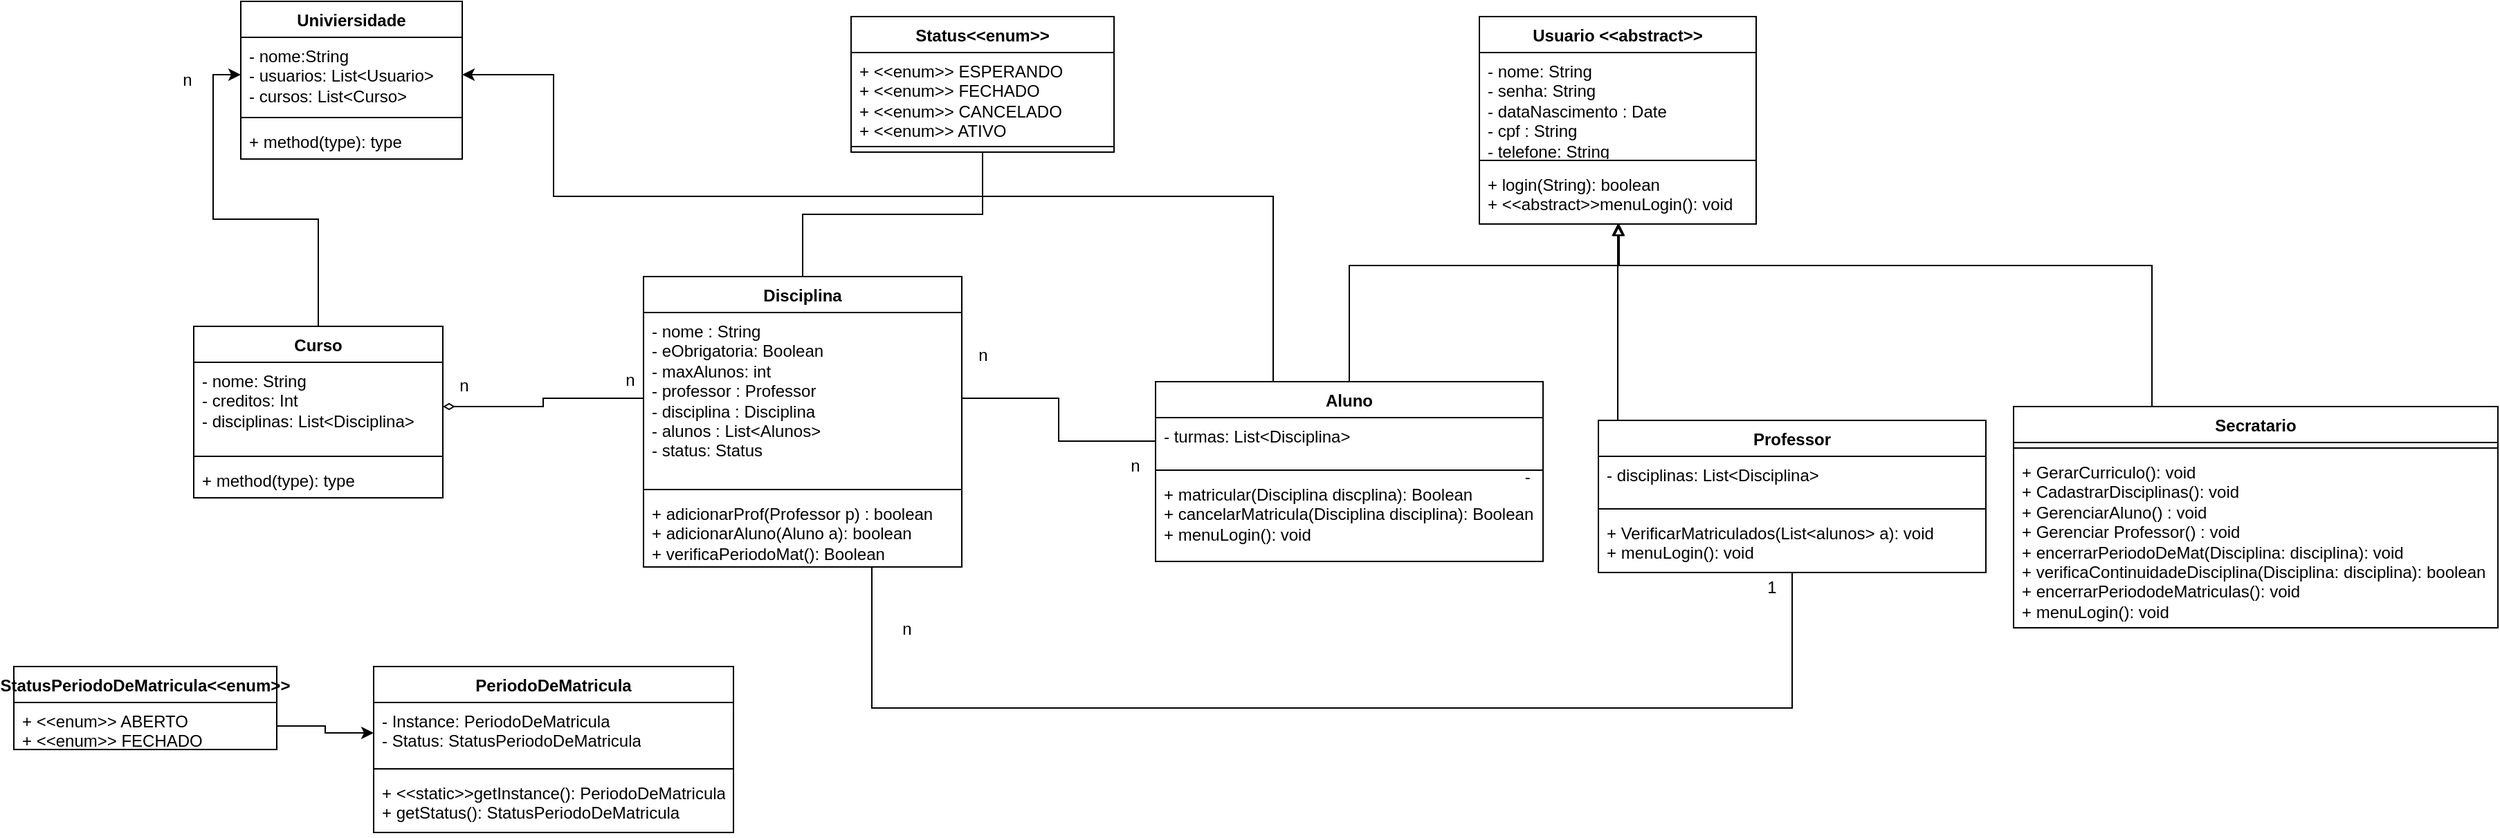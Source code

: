 <mxfile version="21.3.7" type="device">
  <diagram name="Página-1" id="A6Nziyx6I6ZekGtQeBus">
    <mxGraphModel dx="1410" dy="2028" grid="1" gridSize="10" guides="1" tooltips="1" connect="1" arrows="1" fold="1" page="1" pageScale="1" pageWidth="827" pageHeight="1169" math="0" shadow="0">
      <root>
        <mxCell id="0" />
        <mxCell id="1" parent="0" />
        <mxCell id="XNwFwsFVzcUq8IYY0MSn-39" value="Disciplina" style="swimlane;fontStyle=1;align=center;verticalAlign=top;childLayout=stackLayout;horizontal=1;startSize=26;horizontalStack=0;resizeParent=1;resizeParentMax=0;resizeLast=0;collapsible=1;marginBottom=0;whiteSpace=wrap;html=1;" parent="1" vertex="1">
          <mxGeometry x="715" y="168" width="230" height="210" as="geometry" />
        </mxCell>
        <mxCell id="XNwFwsFVzcUq8IYY0MSn-40" value="- nome : String&lt;br style=&quot;border-color: var(--border-color);&quot;&gt;- eObrigatoria: Boolean&lt;br&gt;- maxAlunos: int&lt;br&gt;- professor : Professor&lt;br&gt;- disciplina : Disciplina&lt;br&gt;- alunos : List&amp;lt;Alunos&amp;gt;&lt;br&gt;- status: Status" style="text;strokeColor=none;fillColor=none;align=left;verticalAlign=top;spacingLeft=4;spacingRight=4;overflow=hidden;rotatable=0;points=[[0,0.5],[1,0.5]];portConstraint=eastwest;whiteSpace=wrap;html=1;" parent="XNwFwsFVzcUq8IYY0MSn-39" vertex="1">
          <mxGeometry y="26" width="230" height="124" as="geometry" />
        </mxCell>
        <mxCell id="XNwFwsFVzcUq8IYY0MSn-41" value="" style="line;strokeWidth=1;fillColor=none;align=left;verticalAlign=middle;spacingTop=-1;spacingLeft=3;spacingRight=3;rotatable=0;labelPosition=right;points=[];portConstraint=eastwest;strokeColor=inherit;" parent="XNwFwsFVzcUq8IYY0MSn-39" vertex="1">
          <mxGeometry y="150" width="230" height="8" as="geometry" />
        </mxCell>
        <mxCell id="XNwFwsFVzcUq8IYY0MSn-42" value="+ adicionarProf(Professor p) : boolean&lt;br&gt;+ adicionarAluno(Aluno a): boolean&lt;br&gt;+ verificaPeriodoMat(): Boolean" style="text;strokeColor=none;fillColor=none;align=left;verticalAlign=top;spacingLeft=4;spacingRight=4;overflow=hidden;rotatable=0;points=[[0,0.5],[1,0.5]];portConstraint=eastwest;whiteSpace=wrap;html=1;" parent="XNwFwsFVzcUq8IYY0MSn-39" vertex="1">
          <mxGeometry y="158" width="230" height="52" as="geometry" />
        </mxCell>
        <mxCell id="XNwFwsFVzcUq8IYY0MSn-49" value="n" style="text;html=1;align=center;verticalAlign=middle;resizable=0;points=[];autosize=1;strokeColor=none;fillColor=none;" parent="1" vertex="1">
          <mxGeometry x="370" y="11" width="30" height="30" as="geometry" />
        </mxCell>
        <mxCell id="XNwFwsFVzcUq8IYY0MSn-66" style="edgeStyle=orthogonalEdgeStyle;rounded=0;orthogonalLoop=1;jettySize=auto;html=1;endArrow=block;endFill=0;exitX=0.5;exitY=0;exitDx=0;exitDy=0;" parent="1" source="XNwFwsFVzcUq8IYY0MSn-67" target="XNwFwsFVzcUq8IYY0MSn-74" edge="1">
          <mxGeometry relative="1" as="geometry">
            <Array as="points">
              <mxPoint x="1805" y="262" />
              <mxPoint x="1805" y="160" />
              <mxPoint x="1420" y="160" />
            </Array>
          </mxGeometry>
        </mxCell>
        <mxCell id="XNwFwsFVzcUq8IYY0MSn-67" value="Secratario" style="swimlane;fontStyle=1;align=center;verticalAlign=top;childLayout=stackLayout;horizontal=1;startSize=26;horizontalStack=0;resizeParent=1;resizeParentMax=0;resizeLast=0;collapsible=1;marginBottom=0;whiteSpace=wrap;html=1;" parent="1" vertex="1">
          <mxGeometry x="1705" y="262" width="350" height="160" as="geometry" />
        </mxCell>
        <mxCell id="XNwFwsFVzcUq8IYY0MSn-69" value="" style="line;strokeWidth=1;fillColor=none;align=left;verticalAlign=middle;spacingTop=-1;spacingLeft=3;spacingRight=3;rotatable=0;labelPosition=right;points=[];portConstraint=eastwest;strokeColor=inherit;" parent="XNwFwsFVzcUq8IYY0MSn-67" vertex="1">
          <mxGeometry y="26" width="350" height="8" as="geometry" />
        </mxCell>
        <mxCell id="XNwFwsFVzcUq8IYY0MSn-70" value="+ GerarCurriculo(): void&lt;br&gt;+ CadastrarDisciplinas(): void&lt;br&gt;+ GerenciarAluno() : void&lt;br&gt;+ Gerenciar Professor() : void&lt;br&gt;+ encerrarPeriodoDeMat(Disciplina: disciplina): void&lt;br&gt;+ verificaContinuidadeDisciplina(Disciplina: disciplina): boolean&lt;br&gt;+ encerrarPeriododeMatriculas(): void&lt;br&gt;+ menuLogin(): void" style="text;strokeColor=none;fillColor=none;align=left;verticalAlign=top;spacingLeft=4;spacingRight=4;overflow=hidden;rotatable=0;points=[[0,0.5],[1,0.5]];portConstraint=eastwest;whiteSpace=wrap;html=1;" parent="XNwFwsFVzcUq8IYY0MSn-67" vertex="1">
          <mxGeometry y="34" width="350" height="126" as="geometry" />
        </mxCell>
        <mxCell id="XNwFwsFVzcUq8IYY0MSn-71" value="Usuario &amp;lt;&amp;lt;abstract&amp;gt;&amp;gt;" style="swimlane;fontStyle=1;align=center;verticalAlign=top;childLayout=stackLayout;horizontal=1;startSize=26;horizontalStack=0;resizeParent=1;resizeParentMax=0;resizeLast=0;collapsible=1;marginBottom=0;whiteSpace=wrap;html=1;" parent="1" vertex="1">
          <mxGeometry x="1319" y="-20" width="200" height="150" as="geometry" />
        </mxCell>
        <mxCell id="XNwFwsFVzcUq8IYY0MSn-72" value="- nome: String&lt;br&gt;- senha: String&lt;br&gt;- dataNascimento : Date&lt;br&gt;- cpf : String&lt;br&gt;- telefone: String" style="text;strokeColor=none;fillColor=none;align=left;verticalAlign=top;spacingLeft=4;spacingRight=4;overflow=hidden;rotatable=0;points=[[0,0.5],[1,0.5]];portConstraint=eastwest;whiteSpace=wrap;html=1;" parent="XNwFwsFVzcUq8IYY0MSn-71" vertex="1">
          <mxGeometry y="26" width="200" height="74" as="geometry" />
        </mxCell>
        <mxCell id="XNwFwsFVzcUq8IYY0MSn-73" value="" style="line;strokeWidth=1;fillColor=none;align=left;verticalAlign=middle;spacingTop=-1;spacingLeft=3;spacingRight=3;rotatable=0;labelPosition=right;points=[];portConstraint=eastwest;strokeColor=inherit;" parent="XNwFwsFVzcUq8IYY0MSn-71" vertex="1">
          <mxGeometry y="100" width="200" height="8" as="geometry" />
        </mxCell>
        <mxCell id="XNwFwsFVzcUq8IYY0MSn-74" value="+ login(String): boolean&lt;br&gt;+ &amp;lt;&amp;lt;abstract&amp;gt;&amp;gt;menuLogin(): void" style="text;strokeColor=none;fillColor=none;align=left;verticalAlign=top;spacingLeft=4;spacingRight=4;overflow=hidden;rotatable=0;points=[[0,0.5],[1,0.5]];portConstraint=eastwest;whiteSpace=wrap;html=1;" parent="XNwFwsFVzcUq8IYY0MSn-71" vertex="1">
          <mxGeometry y="108" width="200" height="42" as="geometry" />
        </mxCell>
        <mxCell id="XNwFwsFVzcUq8IYY0MSn-77" value="n" style="text;html=1;align=center;verticalAlign=middle;resizable=0;points=[];autosize=1;strokeColor=none;fillColor=none;" parent="1" vertex="1">
          <mxGeometry x="945" y="210" width="30" height="30" as="geometry" />
        </mxCell>
        <mxCell id="XNwFwsFVzcUq8IYY0MSn-78" value="n" style="text;html=1;align=center;verticalAlign=middle;resizable=0;points=[];autosize=1;strokeColor=none;fillColor=none;" parent="1" vertex="1">
          <mxGeometry x="1055" y="290" width="30" height="30" as="geometry" />
        </mxCell>
        <mxCell id="XNwFwsFVzcUq8IYY0MSn-81" value="n" style="text;html=1;align=center;verticalAlign=middle;resizable=0;points=[];autosize=1;strokeColor=none;fillColor=none;" parent="1" vertex="1">
          <mxGeometry x="890" y="408" width="30" height="30" as="geometry" />
        </mxCell>
        <mxCell id="xEQoK2qNsYIxzToRfZGO-2" value="-&amp;nbsp;" style="text;html=1;align=center;verticalAlign=middle;resizable=0;points=[];autosize=1;strokeColor=none;fillColor=none;" parent="1" vertex="1">
          <mxGeometry x="1340" y="298" width="30" height="30" as="geometry" />
        </mxCell>
        <mxCell id="xEQoK2qNsYIxzToRfZGO-8" style="edgeStyle=orthogonalEdgeStyle;rounded=0;orthogonalLoop=1;jettySize=auto;html=1;endArrow=block;endFill=0;" parent="1" source="xEQoK2qNsYIxzToRfZGO-3" target="XNwFwsFVzcUq8IYY0MSn-74" edge="1">
          <mxGeometry relative="1" as="geometry">
            <Array as="points">
              <mxPoint x="1419" y="180" />
              <mxPoint x="1419" y="180" />
            </Array>
          </mxGeometry>
        </mxCell>
        <mxCell id="xEQoK2qNsYIxzToRfZGO-20" style="edgeStyle=orthogonalEdgeStyle;rounded=0;orthogonalLoop=1;jettySize=auto;html=1;endArrow=none;endFill=0;" parent="1" source="xEQoK2qNsYIxzToRfZGO-3" target="XNwFwsFVzcUq8IYY0MSn-42" edge="1">
          <mxGeometry relative="1" as="geometry">
            <Array as="points">
              <mxPoint x="1545" y="480" />
              <mxPoint x="880" y="480" />
            </Array>
          </mxGeometry>
        </mxCell>
        <mxCell id="xEQoK2qNsYIxzToRfZGO-3" value="Professor" style="swimlane;fontStyle=1;align=center;verticalAlign=top;childLayout=stackLayout;horizontal=1;startSize=26;horizontalStack=0;resizeParent=1;resizeParentMax=0;resizeLast=0;collapsible=1;marginBottom=0;whiteSpace=wrap;html=1;" parent="1" vertex="1">
          <mxGeometry x="1405" y="272" width="280" height="110" as="geometry" />
        </mxCell>
        <mxCell id="xEQoK2qNsYIxzToRfZGO-4" value="- disciplinas: List&amp;lt;Disciplina&amp;gt;" style="text;strokeColor=none;fillColor=none;align=left;verticalAlign=top;spacingLeft=4;spacingRight=4;overflow=hidden;rotatable=0;points=[[0,0.5],[1,0.5]];portConstraint=eastwest;whiteSpace=wrap;html=1;" parent="xEQoK2qNsYIxzToRfZGO-3" vertex="1">
          <mxGeometry y="26" width="280" height="34" as="geometry" />
        </mxCell>
        <mxCell id="xEQoK2qNsYIxzToRfZGO-5" value="" style="line;strokeWidth=1;fillColor=none;align=left;verticalAlign=middle;spacingTop=-1;spacingLeft=3;spacingRight=3;rotatable=0;labelPosition=right;points=[];portConstraint=eastwest;strokeColor=inherit;" parent="xEQoK2qNsYIxzToRfZGO-3" vertex="1">
          <mxGeometry y="60" width="280" height="8" as="geometry" />
        </mxCell>
        <mxCell id="xEQoK2qNsYIxzToRfZGO-6" value="+ VerificarMatriculados(List&amp;lt;alunos&amp;gt; a): void&lt;br&gt;+ menuLogin(): void" style="text;strokeColor=none;fillColor=none;align=left;verticalAlign=top;spacingLeft=4;spacingRight=4;overflow=hidden;rotatable=0;points=[[0,0.5],[1,0.5]];portConstraint=eastwest;whiteSpace=wrap;html=1;" parent="xEQoK2qNsYIxzToRfZGO-3" vertex="1">
          <mxGeometry y="68" width="280" height="42" as="geometry" />
        </mxCell>
        <mxCell id="xEQoK2qNsYIxzToRfZGO-16" style="edgeStyle=orthogonalEdgeStyle;rounded=0;orthogonalLoop=1;jettySize=auto;html=1;endArrow=block;endFill=0;" parent="1" source="xEQoK2qNsYIxzToRfZGO-12" target="XNwFwsFVzcUq8IYY0MSn-74" edge="1">
          <mxGeometry relative="1" as="geometry">
            <Array as="points">
              <mxPoint x="1225" y="160" />
              <mxPoint x="1419" y="160" />
            </Array>
          </mxGeometry>
        </mxCell>
        <mxCell id="-pdLIEkr_Kw57WMRZcwJ-25" style="edgeStyle=orthogonalEdgeStyle;rounded=0;orthogonalLoop=1;jettySize=auto;html=1;" parent="1" source="xEQoK2qNsYIxzToRfZGO-12" target="-pdLIEkr_Kw57WMRZcwJ-17" edge="1">
          <mxGeometry relative="1" as="geometry">
            <Array as="points">
              <mxPoint x="1170" y="110" />
              <mxPoint x="650" y="110" />
              <mxPoint x="650" y="22" />
            </Array>
          </mxGeometry>
        </mxCell>
        <mxCell id="xEQoK2qNsYIxzToRfZGO-12" value="Aluno" style="swimlane;fontStyle=1;align=center;verticalAlign=top;childLayout=stackLayout;horizontal=1;startSize=26;horizontalStack=0;resizeParent=1;resizeParentMax=0;resizeLast=0;collapsible=1;marginBottom=0;whiteSpace=wrap;html=1;" parent="1" vertex="1">
          <mxGeometry x="1085" y="244" width="280" height="130" as="geometry" />
        </mxCell>
        <mxCell id="xEQoK2qNsYIxzToRfZGO-13" value="- turmas: List&amp;lt;Disciplina&amp;gt;" style="text;strokeColor=none;fillColor=none;align=left;verticalAlign=top;spacingLeft=4;spacingRight=4;overflow=hidden;rotatable=0;points=[[0,0.5],[1,0.5]];portConstraint=eastwest;whiteSpace=wrap;html=1;" parent="xEQoK2qNsYIxzToRfZGO-12" vertex="1">
          <mxGeometry y="26" width="280" height="34" as="geometry" />
        </mxCell>
        <mxCell id="xEQoK2qNsYIxzToRfZGO-14" value="" style="line;strokeWidth=1;fillColor=none;align=left;verticalAlign=middle;spacingTop=-1;spacingLeft=3;spacingRight=3;rotatable=0;labelPosition=right;points=[];portConstraint=eastwest;strokeColor=inherit;" parent="xEQoK2qNsYIxzToRfZGO-12" vertex="1">
          <mxGeometry y="60" width="280" height="8" as="geometry" />
        </mxCell>
        <mxCell id="xEQoK2qNsYIxzToRfZGO-15" value="+ matricular(Disciplina discplina): Boolean&lt;br&gt;+ cancelarMatricula(Disciplina disciplina): Boolean&lt;br&gt;+ menuLogin(): void" style="text;strokeColor=none;fillColor=none;align=left;verticalAlign=top;spacingLeft=4;spacingRight=4;overflow=hidden;rotatable=0;points=[[0,0.5],[1,0.5]];portConstraint=eastwest;whiteSpace=wrap;html=1;" parent="xEQoK2qNsYIxzToRfZGO-12" vertex="1">
          <mxGeometry y="68" width="280" height="62" as="geometry" />
        </mxCell>
        <mxCell id="xEQoK2qNsYIxzToRfZGO-17" style="edgeStyle=orthogonalEdgeStyle;rounded=0;orthogonalLoop=1;jettySize=auto;html=1;entryX=0;entryY=0.5;entryDx=0;entryDy=0;endArrow=none;endFill=0;" parent="1" source="XNwFwsFVzcUq8IYY0MSn-40" target="xEQoK2qNsYIxzToRfZGO-13" edge="1">
          <mxGeometry relative="1" as="geometry" />
        </mxCell>
        <mxCell id="xEQoK2qNsYIxzToRfZGO-21" value="n" style="text;html=1;align=center;verticalAlign=middle;resizable=0;points=[];autosize=1;strokeColor=none;fillColor=none;" parent="1" vertex="1">
          <mxGeometry x="570" y="232" width="30" height="30" as="geometry" />
        </mxCell>
        <mxCell id="xEQoK2qNsYIxzToRfZGO-23" style="edgeStyle=orthogonalEdgeStyle;rounded=0;orthogonalLoop=1;jettySize=auto;html=1;endArrow=diamondThin;endFill=0;" parent="1" source="XNwFwsFVzcUq8IYY0MSn-40" target="-pdLIEkr_Kw57WMRZcwJ-21" edge="1">
          <mxGeometry relative="1" as="geometry">
            <mxPoint x="594" y="244" as="targetPoint" />
          </mxGeometry>
        </mxCell>
        <mxCell id="xEQoK2qNsYIxzToRfZGO-25" value="n" style="text;html=1;align=center;verticalAlign=middle;resizable=0;points=[];autosize=1;strokeColor=none;fillColor=none;" parent="1" vertex="1">
          <mxGeometry x="690" y="228" width="30" height="30" as="geometry" />
        </mxCell>
        <mxCell id="xEQoK2qNsYIxzToRfZGO-31" style="edgeStyle=orthogonalEdgeStyle;rounded=0;orthogonalLoop=1;jettySize=auto;html=1;endArrow=none;endFill=0;" parent="1" source="xEQoK2qNsYIxzToRfZGO-27" target="XNwFwsFVzcUq8IYY0MSn-39" edge="1">
          <mxGeometry relative="1" as="geometry" />
        </mxCell>
        <mxCell id="xEQoK2qNsYIxzToRfZGO-27" value="Status&amp;lt;&amp;lt;enum&amp;gt;&amp;gt;" style="swimlane;fontStyle=1;align=center;verticalAlign=top;childLayout=stackLayout;horizontal=1;startSize=26;horizontalStack=0;resizeParent=1;resizeParentMax=0;resizeLast=0;collapsible=1;marginBottom=0;whiteSpace=wrap;html=1;" parent="1" vertex="1">
          <mxGeometry x="865" y="-20" width="190" height="98" as="geometry" />
        </mxCell>
        <mxCell id="xEQoK2qNsYIxzToRfZGO-28" value="+ &amp;lt;&amp;lt;enum&amp;gt;&amp;gt; ESPERANDO&lt;br&gt;+ &amp;lt;&amp;lt;enum&amp;gt;&amp;gt; FECHADO&lt;br&gt;+ &amp;lt;&amp;lt;enum&amp;gt;&amp;gt; CANCELADO&lt;br&gt;+ &amp;lt;&amp;lt;enum&amp;gt;&amp;gt; ATIVO" style="text;strokeColor=none;fillColor=none;align=left;verticalAlign=top;spacingLeft=4;spacingRight=4;overflow=hidden;rotatable=0;points=[[0,0.5],[1,0.5]];portConstraint=eastwest;whiteSpace=wrap;html=1;" parent="xEQoK2qNsYIxzToRfZGO-27" vertex="1">
          <mxGeometry y="26" width="190" height="64" as="geometry" />
        </mxCell>
        <mxCell id="xEQoK2qNsYIxzToRfZGO-29" value="" style="line;strokeWidth=1;fillColor=none;align=left;verticalAlign=middle;spacingTop=-1;spacingLeft=3;spacingRight=3;rotatable=0;labelPosition=right;points=[];portConstraint=eastwest;strokeColor=inherit;" parent="xEQoK2qNsYIxzToRfZGO-27" vertex="1">
          <mxGeometry y="90" width="190" height="8" as="geometry" />
        </mxCell>
        <mxCell id="xEQoK2qNsYIxzToRfZGO-32" value="1" style="text;html=1;align=center;verticalAlign=middle;resizable=0;points=[];autosize=1;strokeColor=none;fillColor=none;" parent="1" vertex="1">
          <mxGeometry x="1515" y="378" width="30" height="30" as="geometry" />
        </mxCell>
        <mxCell id="-pdLIEkr_Kw57WMRZcwJ-1" value="StatusPeriodoDeMatricula&amp;lt;&amp;lt;enum&amp;gt;&amp;gt;" style="swimlane;fontStyle=1;align=center;verticalAlign=top;childLayout=stackLayout;horizontal=1;startSize=26;horizontalStack=0;resizeParent=1;resizeParentMax=0;resizeLast=0;collapsible=1;marginBottom=0;whiteSpace=wrap;html=1;" parent="1" vertex="1">
          <mxGeometry x="260" y="450" width="190" height="60" as="geometry" />
        </mxCell>
        <mxCell id="-pdLIEkr_Kw57WMRZcwJ-2" value="+ &amp;lt;&amp;lt;enum&amp;gt;&amp;gt; ABERTO&lt;br&gt;+ &amp;lt;&amp;lt;enum&amp;gt;&amp;gt; FECHADO&lt;br&gt;" style="text;strokeColor=none;fillColor=none;align=left;verticalAlign=top;spacingLeft=4;spacingRight=4;overflow=hidden;rotatable=0;points=[[0,0.5],[1,0.5]];portConstraint=eastwest;whiteSpace=wrap;html=1;" parent="-pdLIEkr_Kw57WMRZcwJ-1" vertex="1">
          <mxGeometry y="26" width="190" height="34" as="geometry" />
        </mxCell>
        <mxCell id="-pdLIEkr_Kw57WMRZcwJ-4" value="PeriodoDeMatricula" style="swimlane;fontStyle=1;align=center;verticalAlign=top;childLayout=stackLayout;horizontal=1;startSize=26;horizontalStack=0;resizeParent=1;resizeParentMax=0;resizeLast=0;collapsible=1;marginBottom=0;whiteSpace=wrap;html=1;" parent="1" vertex="1">
          <mxGeometry x="520" y="450" width="260" height="120" as="geometry" />
        </mxCell>
        <mxCell id="-pdLIEkr_Kw57WMRZcwJ-5" value="- Instance: PeriodoDeMatricula&lt;br&gt;- Status: StatusPeriodoDeMatricula" style="text;strokeColor=none;fillColor=none;align=left;verticalAlign=top;spacingLeft=4;spacingRight=4;overflow=hidden;rotatable=0;points=[[0,0.5],[1,0.5]];portConstraint=eastwest;whiteSpace=wrap;html=1;" parent="-pdLIEkr_Kw57WMRZcwJ-4" vertex="1">
          <mxGeometry y="26" width="260" height="44" as="geometry" />
        </mxCell>
        <mxCell id="-pdLIEkr_Kw57WMRZcwJ-6" value="" style="line;strokeWidth=1;fillColor=none;align=left;verticalAlign=middle;spacingTop=-1;spacingLeft=3;spacingRight=3;rotatable=0;labelPosition=right;points=[];portConstraint=eastwest;strokeColor=inherit;" parent="-pdLIEkr_Kw57WMRZcwJ-4" vertex="1">
          <mxGeometry y="70" width="260" height="8" as="geometry" />
        </mxCell>
        <mxCell id="-pdLIEkr_Kw57WMRZcwJ-7" value="+ &amp;lt;&amp;lt;static&amp;gt;&amp;gt;getInstance(): PeriodoDeMatricula&lt;br&gt;+ getStatus(): StatusPeriodoDeMatricula" style="text;strokeColor=none;fillColor=none;align=left;verticalAlign=top;spacingLeft=4;spacingRight=4;overflow=hidden;rotatable=0;points=[[0,0.5],[1,0.5]];portConstraint=eastwest;whiteSpace=wrap;html=1;" parent="-pdLIEkr_Kw57WMRZcwJ-4" vertex="1">
          <mxGeometry y="78" width="260" height="42" as="geometry" />
        </mxCell>
        <mxCell id="-pdLIEkr_Kw57WMRZcwJ-9" style="edgeStyle=orthogonalEdgeStyle;rounded=0;orthogonalLoop=1;jettySize=auto;html=1;exitX=1;exitY=0.5;exitDx=0;exitDy=0;" parent="1" source="-pdLIEkr_Kw57WMRZcwJ-2" target="-pdLIEkr_Kw57WMRZcwJ-5" edge="1">
          <mxGeometry relative="1" as="geometry" />
        </mxCell>
        <mxCell id="-pdLIEkr_Kw57WMRZcwJ-16" value="Univiersidade" style="swimlane;fontStyle=1;align=center;verticalAlign=top;childLayout=stackLayout;horizontal=1;startSize=26;horizontalStack=0;resizeParent=1;resizeParentMax=0;resizeLast=0;collapsible=1;marginBottom=0;whiteSpace=wrap;html=1;" parent="1" vertex="1">
          <mxGeometry x="424" y="-31" width="160" height="114" as="geometry" />
        </mxCell>
        <mxCell id="-pdLIEkr_Kw57WMRZcwJ-17" value="- nome:String&lt;br&gt;- usuarios: List&amp;lt;Usuario&amp;gt;&lt;br&gt;- cursos: List&amp;lt;Curso&amp;gt;" style="text;strokeColor=none;fillColor=none;align=left;verticalAlign=top;spacingLeft=4;spacingRight=4;overflow=hidden;rotatable=0;points=[[0,0.5],[1,0.5]];portConstraint=eastwest;whiteSpace=wrap;html=1;" parent="-pdLIEkr_Kw57WMRZcwJ-16" vertex="1">
          <mxGeometry y="26" width="160" height="54" as="geometry" />
        </mxCell>
        <mxCell id="-pdLIEkr_Kw57WMRZcwJ-18" value="" style="line;strokeWidth=1;fillColor=none;align=left;verticalAlign=middle;spacingTop=-1;spacingLeft=3;spacingRight=3;rotatable=0;labelPosition=right;points=[];portConstraint=eastwest;strokeColor=inherit;" parent="-pdLIEkr_Kw57WMRZcwJ-16" vertex="1">
          <mxGeometry y="80" width="160" height="8" as="geometry" />
        </mxCell>
        <mxCell id="-pdLIEkr_Kw57WMRZcwJ-19" value="+ method(type): type" style="text;strokeColor=none;fillColor=none;align=left;verticalAlign=top;spacingLeft=4;spacingRight=4;overflow=hidden;rotatable=0;points=[[0,0.5],[1,0.5]];portConstraint=eastwest;whiteSpace=wrap;html=1;" parent="-pdLIEkr_Kw57WMRZcwJ-16" vertex="1">
          <mxGeometry y="88" width="160" height="26" as="geometry" />
        </mxCell>
        <mxCell id="-pdLIEkr_Kw57WMRZcwJ-24" style="edgeStyle=orthogonalEdgeStyle;rounded=0;orthogonalLoop=1;jettySize=auto;html=1;" parent="1" source="-pdLIEkr_Kw57WMRZcwJ-20" target="-pdLIEkr_Kw57WMRZcwJ-17" edge="1">
          <mxGeometry relative="1" as="geometry" />
        </mxCell>
        <mxCell id="-pdLIEkr_Kw57WMRZcwJ-20" value="Curso" style="swimlane;fontStyle=1;align=center;verticalAlign=top;childLayout=stackLayout;horizontal=1;startSize=26;horizontalStack=0;resizeParent=1;resizeParentMax=0;resizeLast=0;collapsible=1;marginBottom=0;whiteSpace=wrap;html=1;" parent="1" vertex="1">
          <mxGeometry x="390" y="204" width="180" height="124" as="geometry" />
        </mxCell>
        <mxCell id="-pdLIEkr_Kw57WMRZcwJ-21" value="- nome: String&lt;br&gt;- creditos: Int&lt;br&gt;- disciplinas: List&amp;lt;Disciplina&amp;gt;" style="text;strokeColor=none;fillColor=none;align=left;verticalAlign=top;spacingLeft=4;spacingRight=4;overflow=hidden;rotatable=0;points=[[0,0.5],[1,0.5]];portConstraint=eastwest;whiteSpace=wrap;html=1;" parent="-pdLIEkr_Kw57WMRZcwJ-20" vertex="1">
          <mxGeometry y="26" width="180" height="64" as="geometry" />
        </mxCell>
        <mxCell id="-pdLIEkr_Kw57WMRZcwJ-22" value="" style="line;strokeWidth=1;fillColor=none;align=left;verticalAlign=middle;spacingTop=-1;spacingLeft=3;spacingRight=3;rotatable=0;labelPosition=right;points=[];portConstraint=eastwest;strokeColor=inherit;" parent="-pdLIEkr_Kw57WMRZcwJ-20" vertex="1">
          <mxGeometry y="90" width="180" height="8" as="geometry" />
        </mxCell>
        <mxCell id="-pdLIEkr_Kw57WMRZcwJ-23" value="+ method(type): type" style="text;strokeColor=none;fillColor=none;align=left;verticalAlign=top;spacingLeft=4;spacingRight=4;overflow=hidden;rotatable=0;points=[[0,0.5],[1,0.5]];portConstraint=eastwest;whiteSpace=wrap;html=1;" parent="-pdLIEkr_Kw57WMRZcwJ-20" vertex="1">
          <mxGeometry y="98" width="180" height="26" as="geometry" />
        </mxCell>
      </root>
    </mxGraphModel>
  </diagram>
</mxfile>
